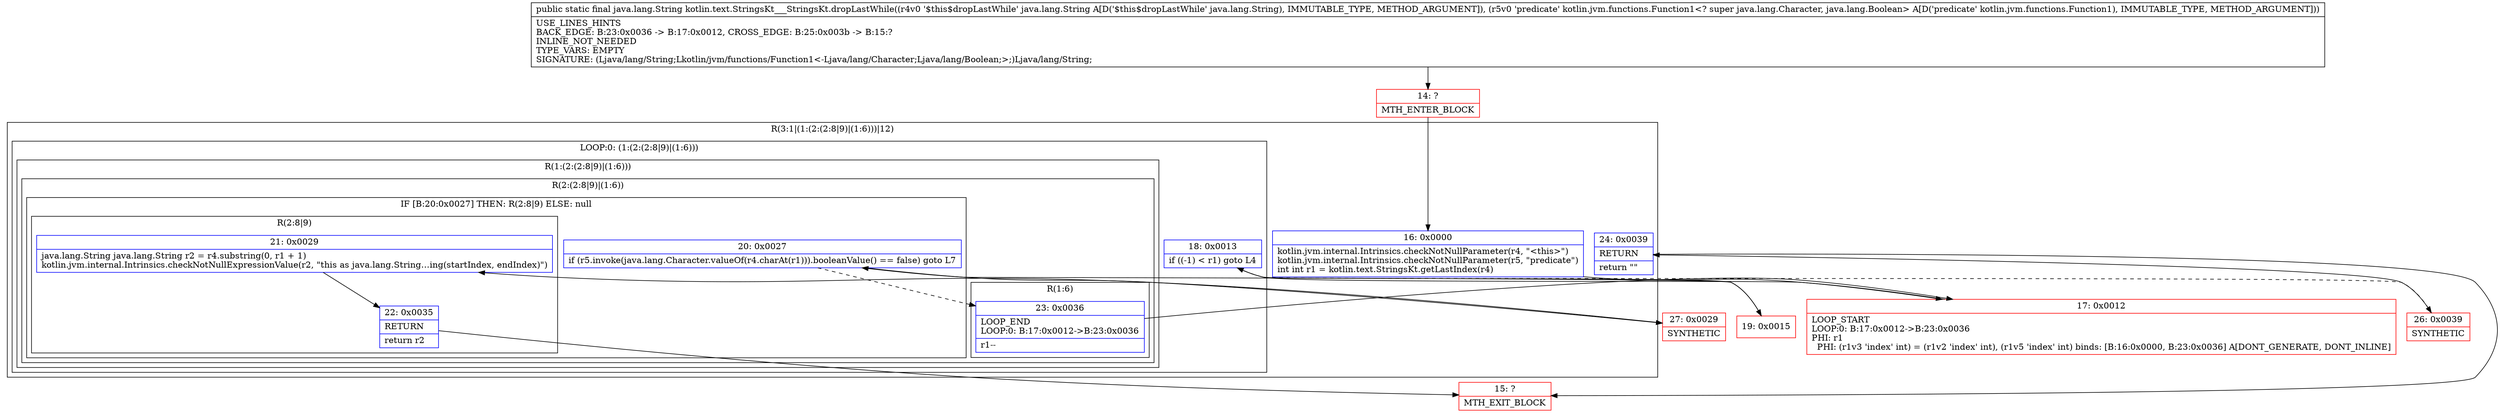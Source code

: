 digraph "CFG forkotlin.text.StringsKt___StringsKt.dropLastWhile(Ljava\/lang\/String;Lkotlin\/jvm\/functions\/Function1;)Ljava\/lang\/String;" {
subgraph cluster_Region_1434717559 {
label = "R(3:1|(1:(2:(2:8|9)|(1:6)))|12)";
node [shape=record,color=blue];
Node_16 [shape=record,label="{16\:\ 0x0000|kotlin.jvm.internal.Intrinsics.checkNotNullParameter(r4, \"\<this\>\")\lkotlin.jvm.internal.Intrinsics.checkNotNullParameter(r5, \"predicate\")\lint int r1 = kotlin.text.StringsKt.getLastIndex(r4)\l}"];
subgraph cluster_LoopRegion_1534460062 {
label = "LOOP:0: (1:(2:(2:8|9)|(1:6)))";
node [shape=record,color=blue];
Node_18 [shape=record,label="{18\:\ 0x0013|if ((\-1) \< r1) goto L4\l}"];
subgraph cluster_Region_2058875551 {
label = "R(1:(2:(2:8|9)|(1:6)))";
node [shape=record,color=blue];
subgraph cluster_Region_701031879 {
label = "R(2:(2:8|9)|(1:6))";
node [shape=record,color=blue];
subgraph cluster_IfRegion_1112739057 {
label = "IF [B:20:0x0027] THEN: R(2:8|9) ELSE: null";
node [shape=record,color=blue];
Node_20 [shape=record,label="{20\:\ 0x0027|if (r5.invoke(java.lang.Character.valueOf(r4.charAt(r1))).booleanValue() == false) goto L7\l}"];
subgraph cluster_Region_927555193 {
label = "R(2:8|9)";
node [shape=record,color=blue];
Node_21 [shape=record,label="{21\:\ 0x0029|java.lang.String java.lang.String r2 = r4.substring(0, r1 + 1)\lkotlin.jvm.internal.Intrinsics.checkNotNullExpressionValue(r2, \"this as java.lang.String…ing(startIndex, endIndex)\")\l}"];
Node_22 [shape=record,label="{22\:\ 0x0035|RETURN\l|return r2\l}"];
}
}
subgraph cluster_Region_611377904 {
label = "R(1:6)";
node [shape=record,color=blue];
Node_23 [shape=record,label="{23\:\ 0x0036|LOOP_END\lLOOP:0: B:17:0x0012\-\>B:23:0x0036\l|r1\-\-\l}"];
}
}
}
}
Node_24 [shape=record,label="{24\:\ 0x0039|RETURN\l|return \"\"\l}"];
}
Node_14 [shape=record,color=red,label="{14\:\ ?|MTH_ENTER_BLOCK\l}"];
Node_17 [shape=record,color=red,label="{17\:\ 0x0012|LOOP_START\lLOOP:0: B:17:0x0012\-\>B:23:0x0036\lPHI: r1 \l  PHI: (r1v3 'index' int) = (r1v2 'index' int), (r1v5 'index' int) binds: [B:16:0x0000, B:23:0x0036] A[DONT_GENERATE, DONT_INLINE]\l}"];
Node_19 [shape=record,color=red,label="{19\:\ 0x0015}"];
Node_27 [shape=record,color=red,label="{27\:\ 0x0029|SYNTHETIC\l}"];
Node_15 [shape=record,color=red,label="{15\:\ ?|MTH_EXIT_BLOCK\l}"];
Node_26 [shape=record,color=red,label="{26\:\ 0x0039|SYNTHETIC\l}"];
MethodNode[shape=record,label="{public static final java.lang.String kotlin.text.StringsKt___StringsKt.dropLastWhile((r4v0 '$this$dropLastWhile' java.lang.String A[D('$this$dropLastWhile' java.lang.String), IMMUTABLE_TYPE, METHOD_ARGUMENT]), (r5v0 'predicate' kotlin.jvm.functions.Function1\<? super java.lang.Character, java.lang.Boolean\> A[D('predicate' kotlin.jvm.functions.Function1), IMMUTABLE_TYPE, METHOD_ARGUMENT]))  | USE_LINES_HINTS\lBACK_EDGE: B:23:0x0036 \-\> B:17:0x0012, CROSS_EDGE: B:25:0x003b \-\> B:15:?\lINLINE_NOT_NEEDED\lTYPE_VARS: EMPTY\lSIGNATURE: (Ljava\/lang\/String;Lkotlin\/jvm\/functions\/Function1\<\-Ljava\/lang\/Character;Ljava\/lang\/Boolean;\>;)Ljava\/lang\/String;\l}"];
MethodNode -> Node_14;Node_16 -> Node_17;
Node_18 -> Node_19;
Node_18 -> Node_26[style=dashed];
Node_20 -> Node_23[style=dashed];
Node_20 -> Node_27;
Node_21 -> Node_22;
Node_22 -> Node_15;
Node_23 -> Node_17;
Node_24 -> Node_15;
Node_14 -> Node_16;
Node_17 -> Node_18;
Node_19 -> Node_20;
Node_27 -> Node_21;
Node_26 -> Node_24;
}


